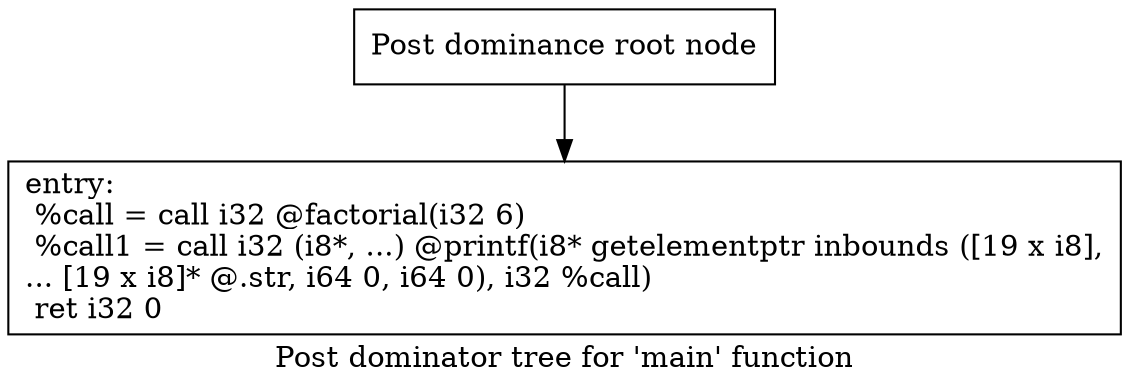 digraph "Post dominator tree for 'main' function" {
	label="Post dominator tree for 'main' function";

	Node0x5638d8654ac0 [shape=record,label="{Post dominance root node}"];
	Node0x5638d8654ac0 -> Node0x5638d86538b0;
	Node0x5638d86538b0 [shape=record,label="{entry:\l  %call = call i32 @factorial(i32 6)\l  %call1 = call i32 (i8*, ...) @printf(i8* getelementptr inbounds ([19 x i8],\l... [19 x i8]* @.str, i64 0, i64 0), i32 %call)\l  ret i32 0\l}"];
}

